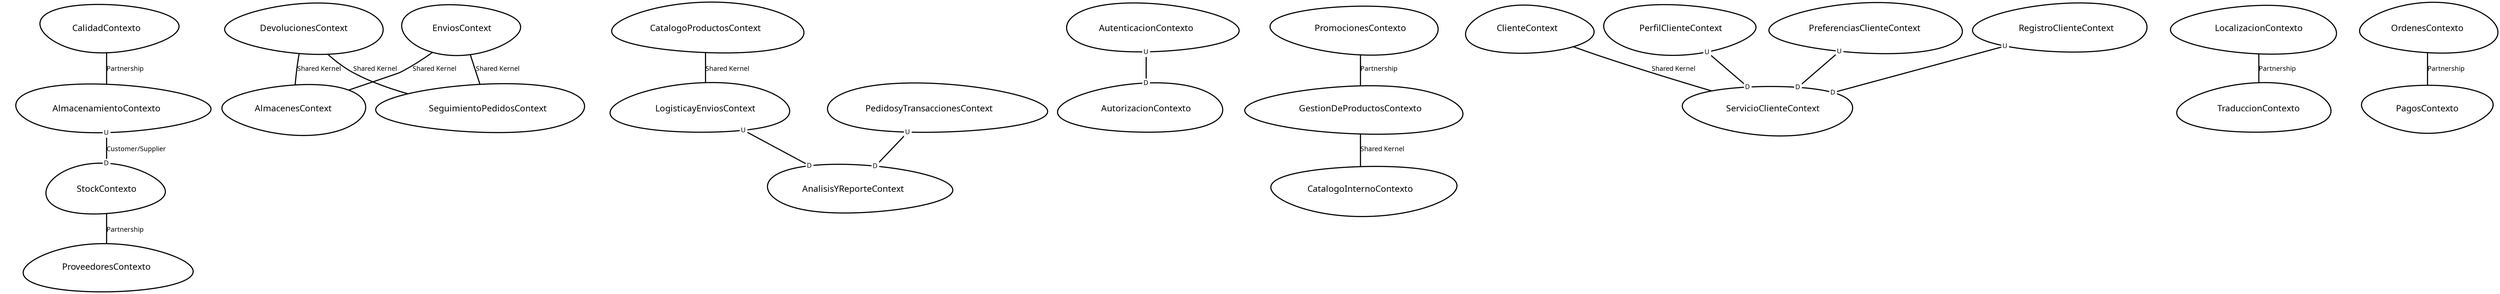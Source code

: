 digraph "ContextMapGraph" {
graph ["imagepath"="/tmp/GraphvizJava"]
"AlmacenamientoContexto" ["margin"="0.3","orientation"="153","shape"="egg","fontsize"="16","style"="bold","label"="AlmacenamientoContexto\n","fontname"="sans-serif"]
"StockContexto" ["margin"="0.3","orientation"="254","shape"="egg","fontsize"="16","style"="bold","label"="StockContexto\n","fontname"="sans-serif"]
"ProveedoresContexto" ["margin"="0.3","orientation"="6","shape"="egg","fontsize"="16","style"="bold","label"="ProveedoresContexto\n","fontname"="sans-serif"]
"AlmacenesContext" ["margin"="0.3","orientation"="81","shape"="egg","fontsize"="16","style"="bold","label"="AlmacenesContext\n","fontname"="sans-serif"]
"AnalisisYReporteContext" ["margin"="0.3","orientation"="150","shape"="egg","fontsize"="16","style"="bold","label"="AnalisisYReporteContext\n","fontname"="sans-serif"]
"AutenticacionContexto" ["margin"="0.3","orientation"="142","shape"="egg","fontsize"="16","style"="bold","label"="AutenticacionContexto\n","fontname"="sans-serif"]
"AutorizacionContexto" ["margin"="0.3","orientation"="225","shape"="egg","fontsize"="16","style"="bold","label"="AutorizacionContexto\n","fontname"="sans-serif"]
"CalidadContexto" ["margin"="0.3","orientation"="166","shape"="egg","fontsize"="16","style"="bold","label"="CalidadContexto\n","fontname"="sans-serif"]
"CatalogoInternoContexto" ["margin"="0.3","orientation"="64","shape"="egg","fontsize"="16","style"="bold","label"="CatalogoInternoContexto\n","fontname"="sans-serif"]
"CatalogoProductosContext" ["margin"="0.3","orientation"="110","shape"="egg","fontsize"="16","style"="bold","label"="CatalogoProductosContext\n","fontname"="sans-serif"]
"LogisticayEnviosContext" ["margin"="0.3","orientation"="232","shape"="egg","fontsize"="16","style"="bold","label"="LogisticayEnviosContext\n","fontname"="sans-serif"]
"ClienteContext" ["margin"="0.3","orientation"="12","shape"="egg","fontsize"="16","style"="bold","label"="ClienteContext\n","fontname"="sans-serif"]
"ServicioClienteContext" ["margin"="0.3","orientation"="310","shape"="egg","fontsize"="16","style"="bold","label"="ServicioClienteContext\n","fontname"="sans-serif"]
"DevolucionesContext" ["margin"="0.3","orientation"="93","shape"="egg","fontsize"="16","style"="bold","label"="DevolucionesContext\n","fontname"="sans-serif"]
"SeguimientoPedidosContext" ["margin"="0.3","orientation"="211","shape"="egg","fontsize"="16","style"="bold","label"="SeguimientoPedidosContext\n","fontname"="sans-serif"]
"EnviosContext" ["margin"="0.3","orientation"="286","shape"="egg","fontsize"="16","style"="bold","label"="EnviosContext\n","fontname"="sans-serif"]
"GestionDeProductosContexto" ["margin"="0.3","orientation"="338","shape"="egg","fontsize"="16","style"="bold","label"="GestionDeProductosContexto\n","fontname"="sans-serif"]
"LocalizacionContexto" ["margin"="0.3","orientation"="336","shape"="egg","fontsize"="16","style"="bold","label"="LocalizacionContexto\n","fontname"="sans-serif"]
"TraduccionContexto" ["margin"="0.3","orientation"="231","shape"="egg","fontsize"="16","style"="bold","label"="TraduccionContexto\n","fontname"="sans-serif"]
"OrdenesContexto" ["margin"="0.3","orientation"="107","shape"="egg","fontsize"="16","style"="bold","label"="OrdenesContexto\n","fontname"="sans-serif"]
"PagosContexto" ["margin"="0.3","orientation"="181","shape"="egg","fontsize"="16","style"="bold","label"="PagosContexto\n","fontname"="sans-serif"]
"PedidosyTransaccionesContext" ["margin"="0.3","orientation"="139","shape"="egg","fontsize"="16","style"="bold","label"="PedidosyTransaccionesContext\n","fontname"="sans-serif"]
"PerfilClienteContext" ["margin"="0.3","orientation"="284","shape"="egg","fontsize"="16","style"="bold","label"="PerfilClienteContext\n","fontname"="sans-serif"]
"PreferenciasClienteContext" ["margin"="0.3","orientation"="101","shape"="egg","fontsize"="16","style"="bold","label"="PreferenciasClienteContext\n","fontname"="sans-serif"]
"PromocionesContexto" ["margin"="0.3","orientation"="318","shape"="egg","fontsize"="16","style"="bold","label"="PromocionesContexto\n","fontname"="sans-serif"]
"RegistroClienteContext" ["margin"="0.3","orientation"="216","shape"="egg","fontsize"="16","style"="bold","label"="RegistroClienteContext\n","fontname"="sans-serif"]
"AlmacenamientoContexto" -> "StockContexto" ["headlabel"=<<table cellspacing="0" cellborder="0" border="0">
<tr><td bgcolor="white">D</td></tr>
</table>>,"labeldistance"="0","fontsize"="12","taillabel"=<<table cellspacing="0" cellborder="0" border="0">
<tr><td bgcolor="white">U</td></tr>
</table>>,"style"="bold","label"="Customer/Supplier","dir"="none","fontname"="sans-serif"]
"StockContexto" -> "ProveedoresContexto" ["fontsize"="12","style"="bold","label"="Partnership","dir"="none","fontname"="sans-serif"]
"AutenticacionContexto" -> "AutorizacionContexto" ["headlabel"=<<table cellspacing="0" cellborder="0" border="0">
<tr><td bgcolor="white">D</td></tr>
</table>>,"labeldistance"="0","fontsize"="12","taillabel"=<<table cellspacing="0" cellborder="0" border="0">
<tr><td bgcolor="white">U</td></tr>
</table>>,"style"="bold","label"="                                        ","dir"="none","fontname"="sans-serif"]
"CalidadContexto" -> "AlmacenamientoContexto" ["fontsize"="12","style"="bold","label"="Partnership","dir"="none","fontname"="sans-serif"]
"CatalogoProductosContext" -> "LogisticayEnviosContext" ["fontsize"="12","style"="bold","label"="Shared Kernel","dir"="none","fontname"="sans-serif"]
"LogisticayEnviosContext" -> "AnalisisYReporteContext" ["headlabel"=<<table cellspacing="0" cellborder="0" border="0">
<tr><td bgcolor="white">D</td></tr>
</table>>,"labeldistance"="0","fontsize"="12","taillabel"=<<table cellspacing="0" cellborder="0" border="0">
<tr><td bgcolor="white">U</td></tr>
</table>>,"style"="bold","label"="                                        ","dir"="none","fontname"="sans-serif"]
"ClienteContext" -> "ServicioClienteContext" ["fontsize"="12","style"="bold","label"="Shared Kernel","dir"="none","fontname"="sans-serif"]
"DevolucionesContext" -> "SeguimientoPedidosContext" ["fontsize"="12","style"="bold","label"="Shared Kernel","dir"="none","fontname"="sans-serif"]
"DevolucionesContext" -> "AlmacenesContext" ["fontsize"="12","style"="bold","label"="Shared Kernel","dir"="none","fontname"="sans-serif"]
"EnviosContext" -> "SeguimientoPedidosContext" ["fontsize"="12","style"="bold","label"="Shared Kernel","dir"="none","fontname"="sans-serif"]
"EnviosContext" -> "AlmacenesContext" ["fontsize"="12","style"="bold","label"="Shared Kernel","dir"="none","fontname"="sans-serif"]
"GestionDeProductosContexto" -> "CatalogoInternoContexto" ["fontsize"="12","style"="bold","label"="Shared Kernel","dir"="none","fontname"="sans-serif"]
"LocalizacionContexto" -> "TraduccionContexto" ["fontsize"="12","style"="bold","label"="Partnership","dir"="none","fontname"="sans-serif"]
"OrdenesContexto" -> "PagosContexto" ["fontsize"="12","style"="bold","label"="Partnership","dir"="none","fontname"="sans-serif"]
"PedidosyTransaccionesContext" -> "AnalisisYReporteContext" ["headlabel"=<<table cellspacing="0" cellborder="0" border="0">
<tr><td bgcolor="white">D</td></tr>
</table>>,"labeldistance"="0","fontsize"="12","taillabel"=<<table cellspacing="0" cellborder="0" border="0">
<tr><td bgcolor="white">U</td></tr>
</table>>,"style"="bold","label"="                                        ","dir"="none","fontname"="sans-serif"]
"PerfilClienteContext" -> "ServicioClienteContext" ["headlabel"=<<table cellspacing="0" cellborder="0" border="0">
<tr><td bgcolor="white">D</td></tr>
</table>>,"labeldistance"="0","fontsize"="12","taillabel"=<<table cellspacing="0" cellborder="0" border="0">
<tr><td bgcolor="white">U</td></tr>
</table>>,"style"="bold","label"="                                        ","dir"="none","fontname"="sans-serif"]
"PreferenciasClienteContext" -> "ServicioClienteContext" ["headlabel"=<<table cellspacing="0" cellborder="0" border="0">
<tr><td bgcolor="white">D</td></tr>
</table>>,"labeldistance"="0","fontsize"="12","taillabel"=<<table cellspacing="0" cellborder="0" border="0">
<tr><td bgcolor="white">U</td></tr>
</table>>,"style"="bold","label"="                                        ","dir"="none","fontname"="sans-serif"]
"PromocionesContexto" -> "GestionDeProductosContexto" ["fontsize"="12","style"="bold","label"="Partnership","dir"="none","fontname"="sans-serif"]
"RegistroClienteContext" -> "ServicioClienteContext" ["headlabel"=<<table cellspacing="0" cellborder="0" border="0">
<tr><td bgcolor="white">D</td></tr>
</table>>,"labeldistance"="0","fontsize"="12","taillabel"=<<table cellspacing="0" cellborder="0" border="0">
<tr><td bgcolor="white">U</td></tr>
</table>>,"style"="bold","label"="                                        ","dir"="none","fontname"="sans-serif"]
}